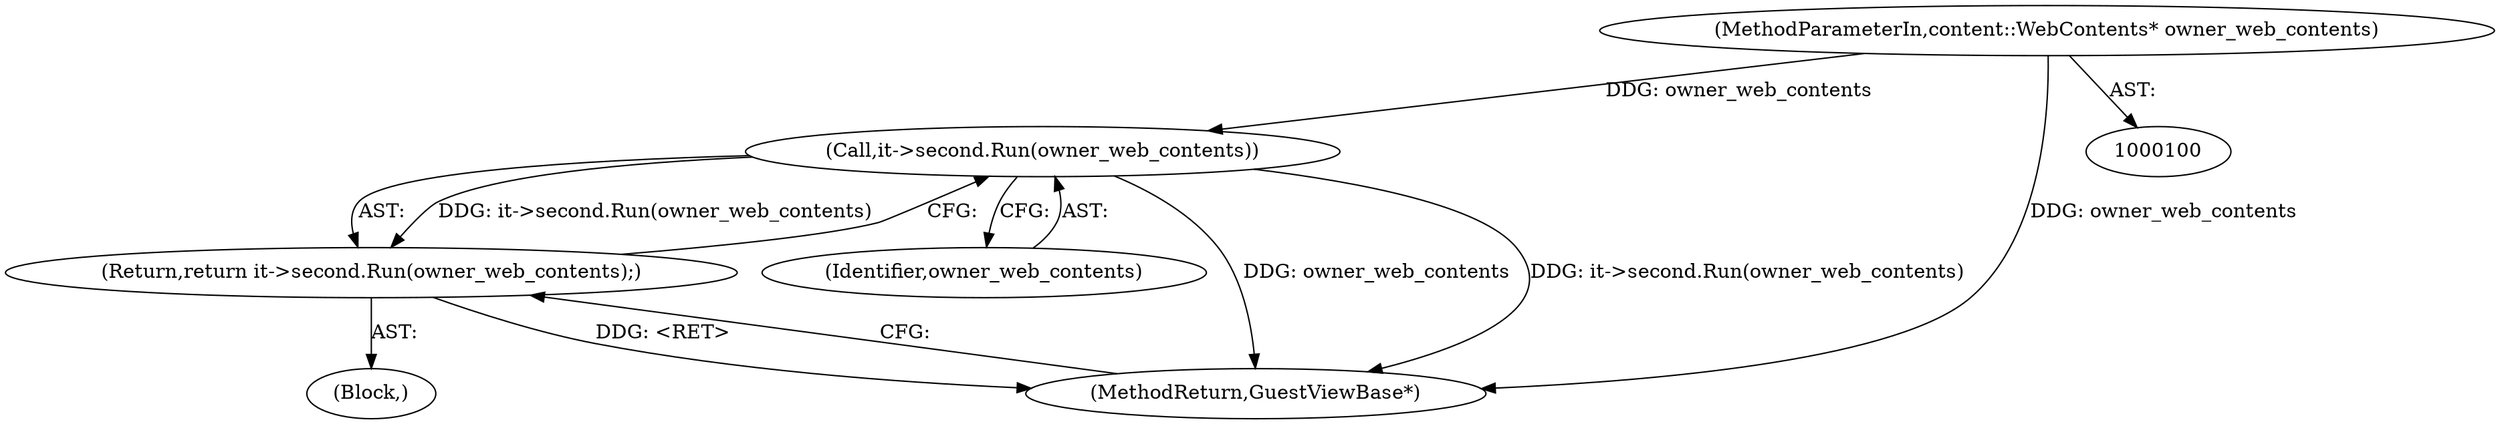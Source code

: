 digraph "1_Chrome_21d4d15a81b030f522fef29a0429f08a70220f68@pointer" {
"1000101" [label="(MethodParameterIn,content::WebContents* owner_web_contents)"];
"1000121" [label="(Call,it->second.Run(owner_web_contents))"];
"1000120" [label="(Return,return it->second.Run(owner_web_contents);)"];
"1000122" [label="(Identifier,owner_web_contents)"];
"1000121" [label="(Call,it->second.Run(owner_web_contents))"];
"1000101" [label="(MethodParameterIn,content::WebContents* owner_web_contents)"];
"1000120" [label="(Return,return it->second.Run(owner_web_contents);)"];
"1000123" [label="(MethodReturn,GuestViewBase*)"];
"1000103" [label="(Block,)"];
"1000101" -> "1000100"  [label="AST: "];
"1000101" -> "1000123"  [label="DDG: owner_web_contents"];
"1000101" -> "1000121"  [label="DDG: owner_web_contents"];
"1000121" -> "1000120"  [label="AST: "];
"1000121" -> "1000122"  [label="CFG: "];
"1000122" -> "1000121"  [label="AST: "];
"1000120" -> "1000121"  [label="CFG: "];
"1000121" -> "1000123"  [label="DDG: owner_web_contents"];
"1000121" -> "1000123"  [label="DDG: it->second.Run(owner_web_contents)"];
"1000121" -> "1000120"  [label="DDG: it->second.Run(owner_web_contents)"];
"1000120" -> "1000103"  [label="AST: "];
"1000123" -> "1000120"  [label="CFG: "];
"1000120" -> "1000123"  [label="DDG: <RET>"];
}
